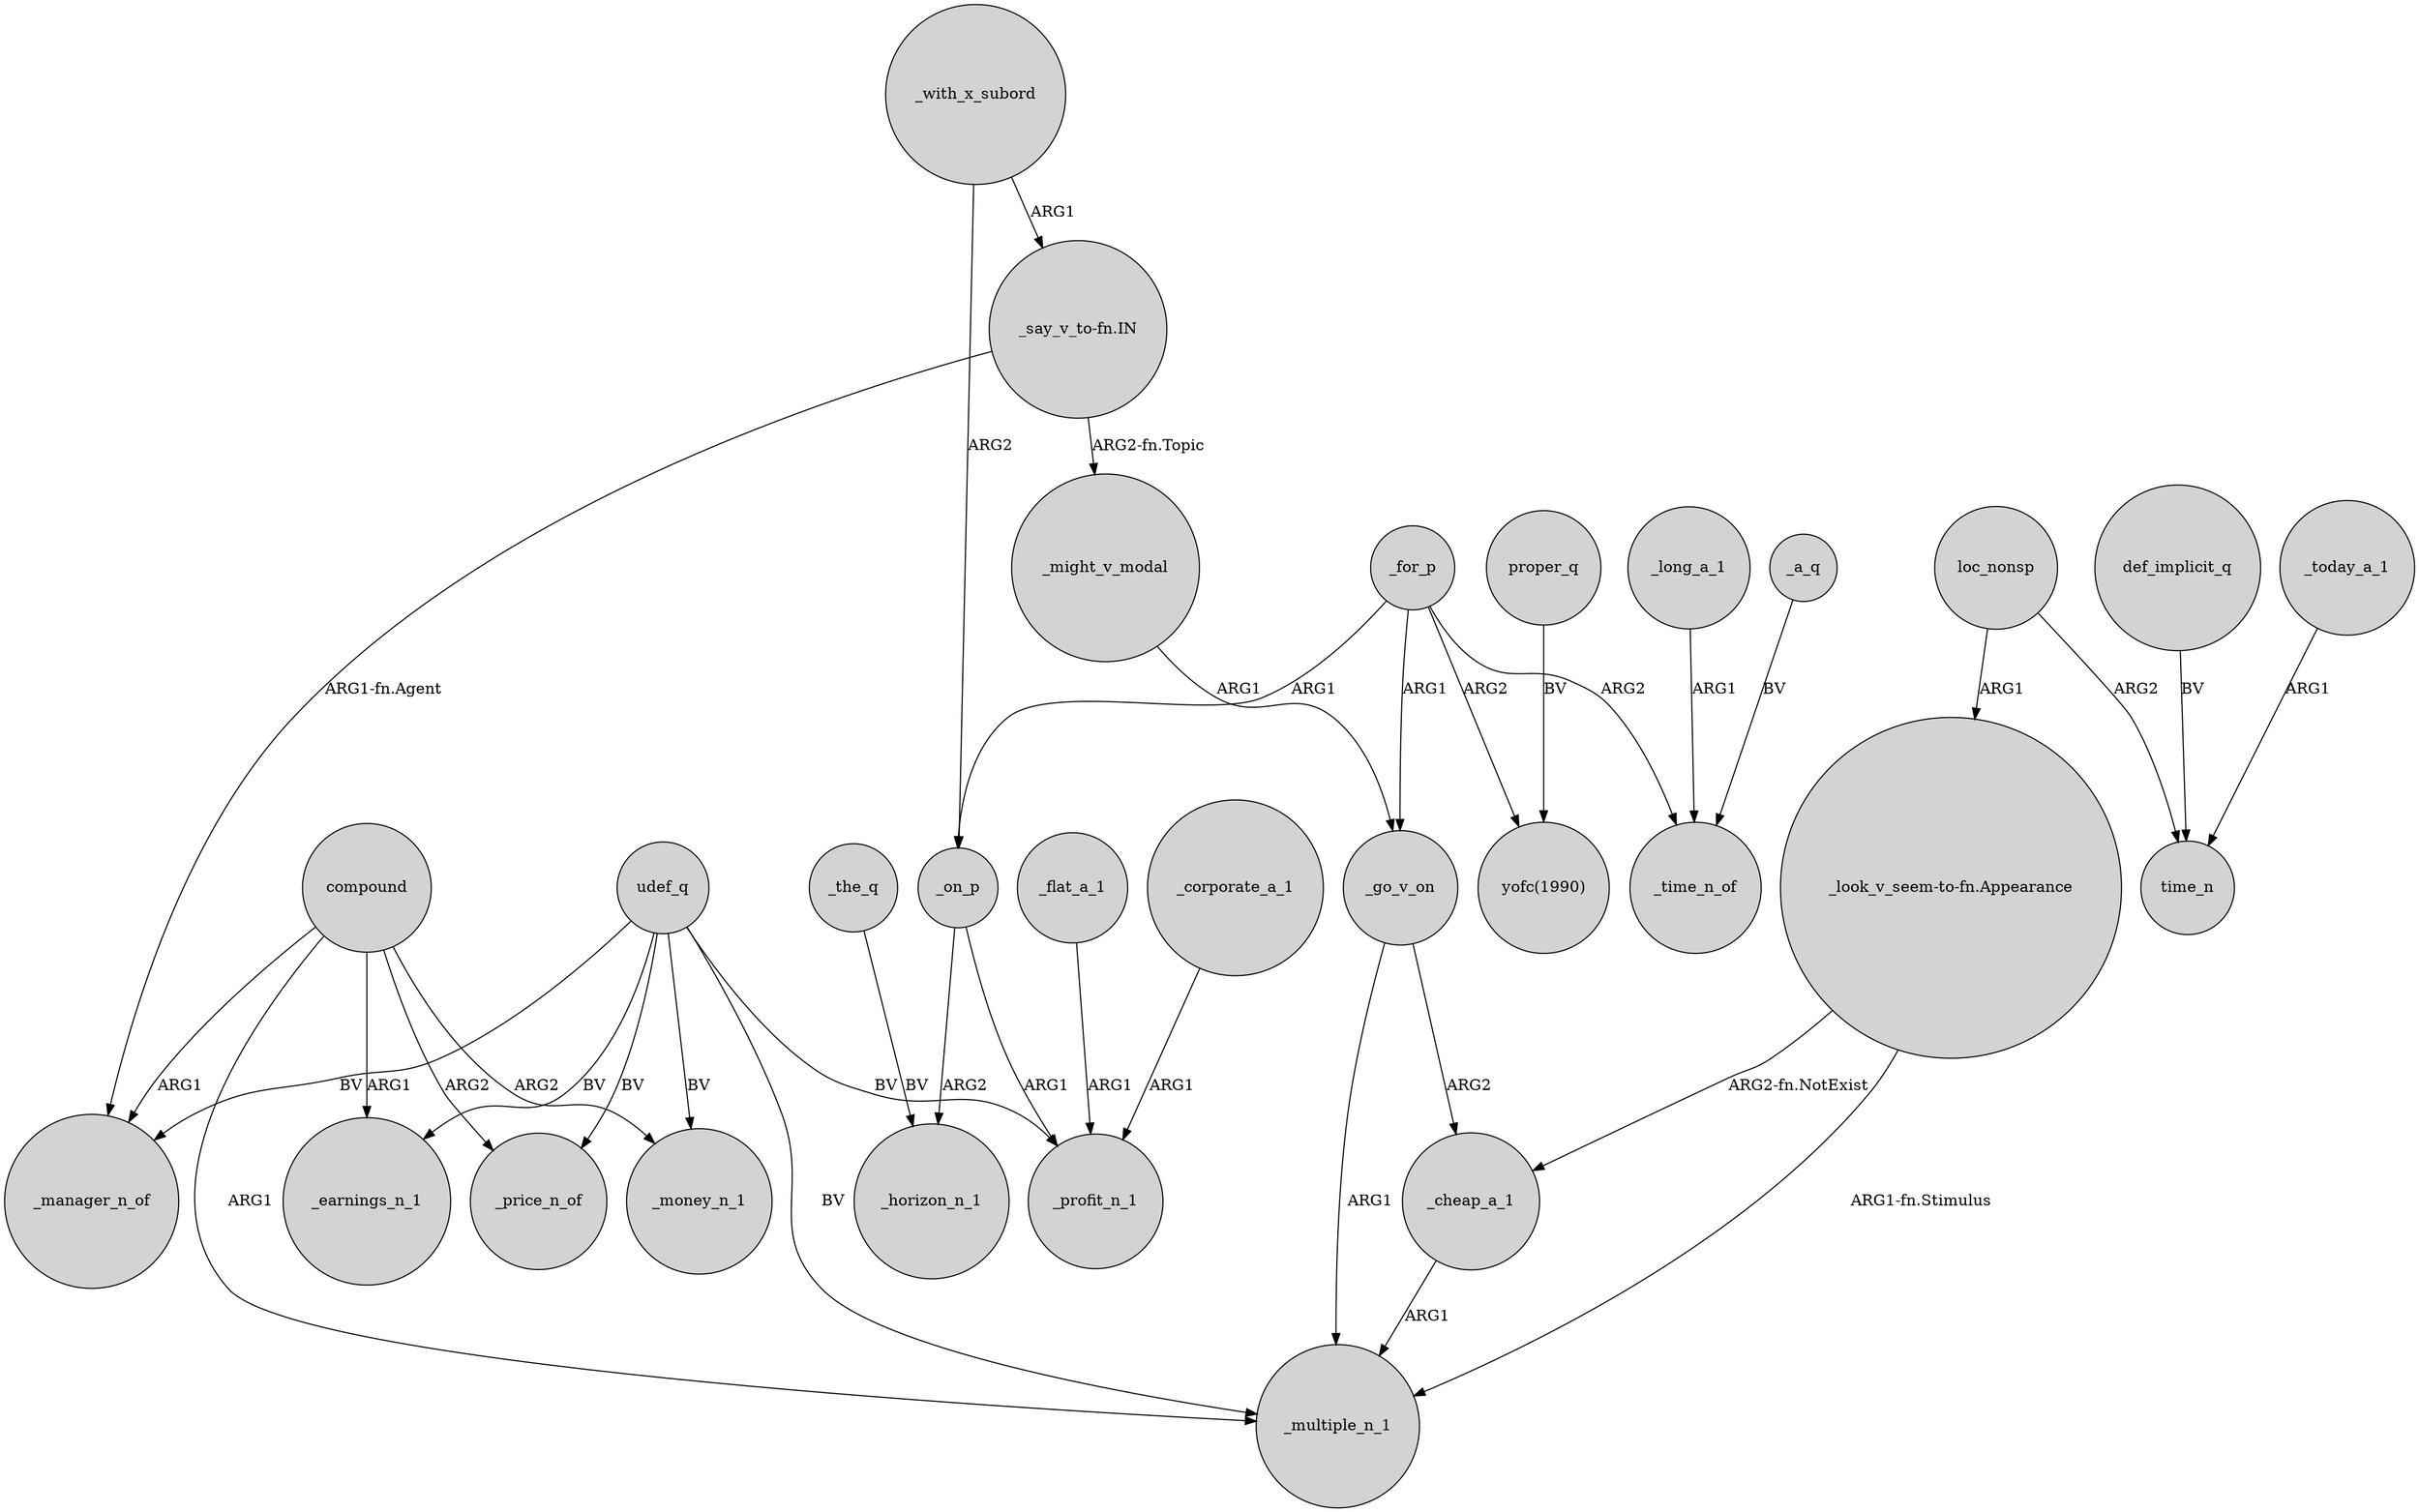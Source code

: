 digraph {
	node [shape=circle style=filled]
	_might_v_modal -> _go_v_on [label=ARG1]
	udef_q -> _money_n_1 [label=BV]
	_on_p -> _profit_n_1 [label=ARG1]
	_flat_a_1 -> _profit_n_1 [label=ARG1]
	compound -> _manager_n_of [label=ARG1]
	compound -> _price_n_of [label=ARG2]
	udef_q -> _price_n_of [label=BV]
	udef_q -> _multiple_n_1 [label=BV]
	_on_p -> _horizon_n_1 [label=ARG2]
	"_say_v_to-fn.IN" -> _manager_n_of [label="ARG1-fn.Agent"]
	_today_a_1 -> time_n [label=ARG1]
	_go_v_on -> _cheap_a_1 [label=ARG2]
	_with_x_subord -> _on_p [label=ARG2]
	udef_q -> _earnings_n_1 [label=BV]
	"_look_v_seem-to-fn.Appearance" -> _cheap_a_1 [label="ARG2-fn.NotExist"]
	compound -> _earnings_n_1 [label=ARG1]
	_go_v_on -> _multiple_n_1 [label=ARG1]
	_a_q -> _time_n_of [label=BV]
	compound -> _multiple_n_1 [label=ARG1]
	"_look_v_seem-to-fn.Appearance" -> _multiple_n_1 [label="ARG1-fn.Stimulus"]
	proper_q -> "yofc(1990)" [label=BV]
	_for_p -> _time_n_of [label=ARG2]
	loc_nonsp -> time_n [label=ARG2]
	loc_nonsp -> "_look_v_seem-to-fn.Appearance" [label=ARG1]
	compound -> _money_n_1 [label=ARG2]
	_with_x_subord -> "_say_v_to-fn.IN" [label=ARG1]
	_for_p -> _go_v_on [label=ARG1]
	_for_p -> _on_p [label=ARG1]
	udef_q -> _manager_n_of [label=BV]
	_the_q -> _horizon_n_1 [label=BV]
	_for_p -> "yofc(1990)" [label=ARG2]
	udef_q -> _profit_n_1 [label=BV]
	_long_a_1 -> _time_n_of [label=ARG1]
	_corporate_a_1 -> _profit_n_1 [label=ARG1]
	"_say_v_to-fn.IN" -> _might_v_modal [label="ARG2-fn.Topic"]
	_cheap_a_1 -> _multiple_n_1 [label=ARG1]
	def_implicit_q -> time_n [label=BV]
}
